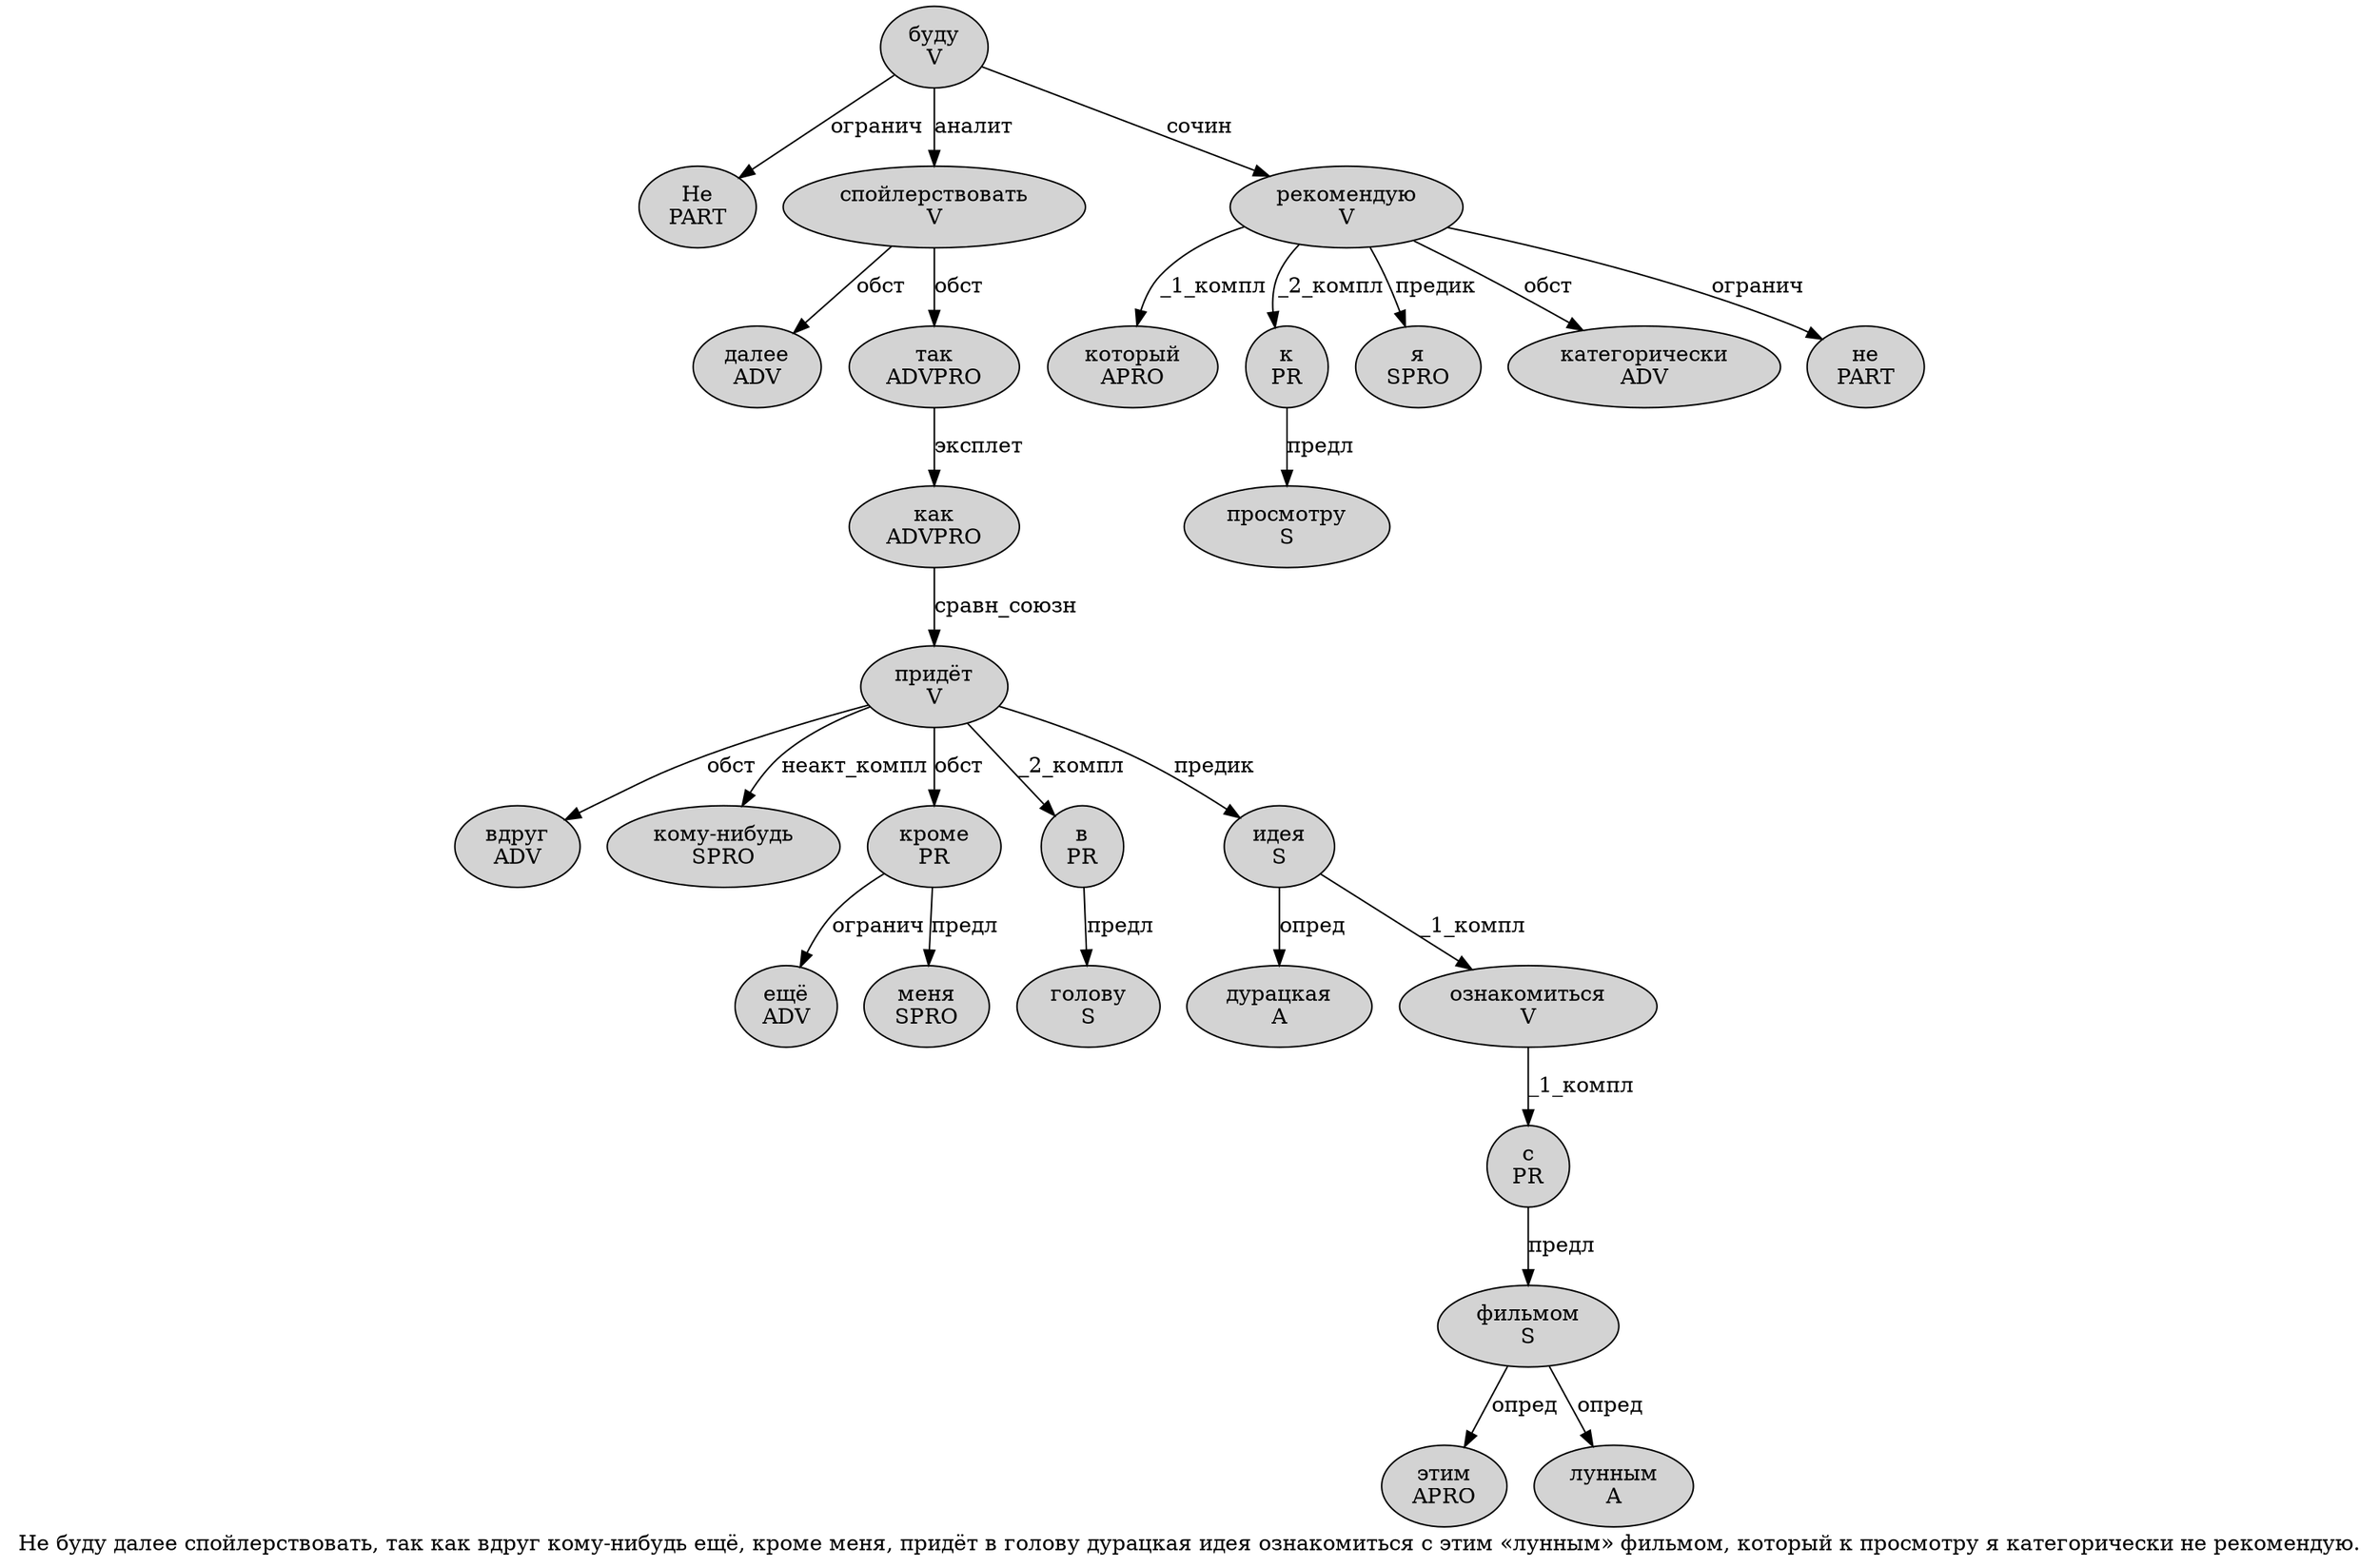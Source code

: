 digraph SENTENCE_4080 {
	graph [label="Не буду далее спойлерствовать, так как вдруг кому-нибудь ещё, кроме меня, придёт в голову дурацкая идея ознакомиться с этим «лунным» фильмом, который к просмотру я категорически не рекомендую."]
	node [style=filled]
		0 [label="Не
PART" color="" fillcolor=lightgray penwidth=1 shape=ellipse]
		1 [label="буду
V" color="" fillcolor=lightgray penwidth=1 shape=ellipse]
		2 [label="далее
ADV" color="" fillcolor=lightgray penwidth=1 shape=ellipse]
		3 [label="спойлерствовать
V" color="" fillcolor=lightgray penwidth=1 shape=ellipse]
		5 [label="так
ADVPRO" color="" fillcolor=lightgray penwidth=1 shape=ellipse]
		6 [label="как
ADVPRO" color="" fillcolor=lightgray penwidth=1 shape=ellipse]
		7 [label="вдруг
ADV" color="" fillcolor=lightgray penwidth=1 shape=ellipse]
		8 [label="кому-нибудь
SPRO" color="" fillcolor=lightgray penwidth=1 shape=ellipse]
		9 [label="ещё
ADV" color="" fillcolor=lightgray penwidth=1 shape=ellipse]
		11 [label="кроме
PR" color="" fillcolor=lightgray penwidth=1 shape=ellipse]
		12 [label="меня
SPRO" color="" fillcolor=lightgray penwidth=1 shape=ellipse]
		14 [label="придёт
V" color="" fillcolor=lightgray penwidth=1 shape=ellipse]
		15 [label="в
PR" color="" fillcolor=lightgray penwidth=1 shape=ellipse]
		16 [label="голову
S" color="" fillcolor=lightgray penwidth=1 shape=ellipse]
		17 [label="дурацкая
A" color="" fillcolor=lightgray penwidth=1 shape=ellipse]
		18 [label="идея
S" color="" fillcolor=lightgray penwidth=1 shape=ellipse]
		19 [label="ознакомиться
V" color="" fillcolor=lightgray penwidth=1 shape=ellipse]
		20 [label="с
PR" color="" fillcolor=lightgray penwidth=1 shape=ellipse]
		21 [label="этим
APRO" color="" fillcolor=lightgray penwidth=1 shape=ellipse]
		23 [label="лунным
A" color="" fillcolor=lightgray penwidth=1 shape=ellipse]
		25 [label="фильмом
S" color="" fillcolor=lightgray penwidth=1 shape=ellipse]
		27 [label="который
APRO" color="" fillcolor=lightgray penwidth=1 shape=ellipse]
		28 [label="к
PR" color="" fillcolor=lightgray penwidth=1 shape=ellipse]
		29 [label="просмотру
S" color="" fillcolor=lightgray penwidth=1 shape=ellipse]
		30 [label="я
SPRO" color="" fillcolor=lightgray penwidth=1 shape=ellipse]
		31 [label="категорически
ADV" color="" fillcolor=lightgray penwidth=1 shape=ellipse]
		32 [label="не
PART" color="" fillcolor=lightgray penwidth=1 shape=ellipse]
		33 [label="рекомендую
V" color="" fillcolor=lightgray penwidth=1 shape=ellipse]
			14 -> 7 [label="обст"]
			14 -> 8 [label="неакт_компл"]
			14 -> 11 [label="обст"]
			14 -> 15 [label="_2_компл"]
			14 -> 18 [label="предик"]
			1 -> 0 [label="огранич"]
			1 -> 3 [label="аналит"]
			1 -> 33 [label="сочин"]
			11 -> 9 [label="огранич"]
			11 -> 12 [label="предл"]
			20 -> 25 [label="предл"]
			6 -> 14 [label="сравн_союзн"]
			25 -> 21 [label="опред"]
			25 -> 23 [label="опред"]
			28 -> 29 [label="предл"]
			5 -> 6 [label="эксплет"]
			18 -> 17 [label="опред"]
			18 -> 19 [label="_1_компл"]
			3 -> 2 [label="обст"]
			3 -> 5 [label="обст"]
			19 -> 20 [label="_1_компл"]
			15 -> 16 [label="предл"]
			33 -> 27 [label="_1_компл"]
			33 -> 28 [label="_2_компл"]
			33 -> 30 [label="предик"]
			33 -> 31 [label="обст"]
			33 -> 32 [label="огранич"]
}